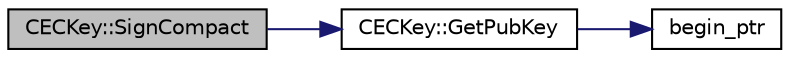 digraph "CECKey::SignCompact"
{
  edge [fontname="Helvetica",fontsize="10",labelfontname="Helvetica",labelfontsize="10"];
  node [fontname="Helvetica",fontsize="10",shape=record];
  rankdir="LR";
  Node54 [label="CECKey::SignCompact",height=0.2,width=0.4,color="black", fillcolor="grey75", style="filled", fontcolor="black"];
  Node54 -> Node55 [color="midnightblue",fontsize="10",style="solid",fontname="Helvetica"];
  Node55 [label="CECKey::GetPubKey",height=0.2,width=0.4,color="black", fillcolor="white", style="filled",URL="$db/d7f/class_c_e_c_key.html#ab3cb52ca6bf3bdd55be9152a76da9112"];
  Node55 -> Node56 [color="midnightblue",fontsize="10",style="solid",fontname="Helvetica"];
  Node56 [label="begin_ptr",height=0.2,width=0.4,color="black", fillcolor="white", style="filled",URL="$df/d9d/serialize_8h.html#a19966d167c527d2be493ac9aba27c249",tooltip="Get begin pointer of vector (non-const version). "];
}
